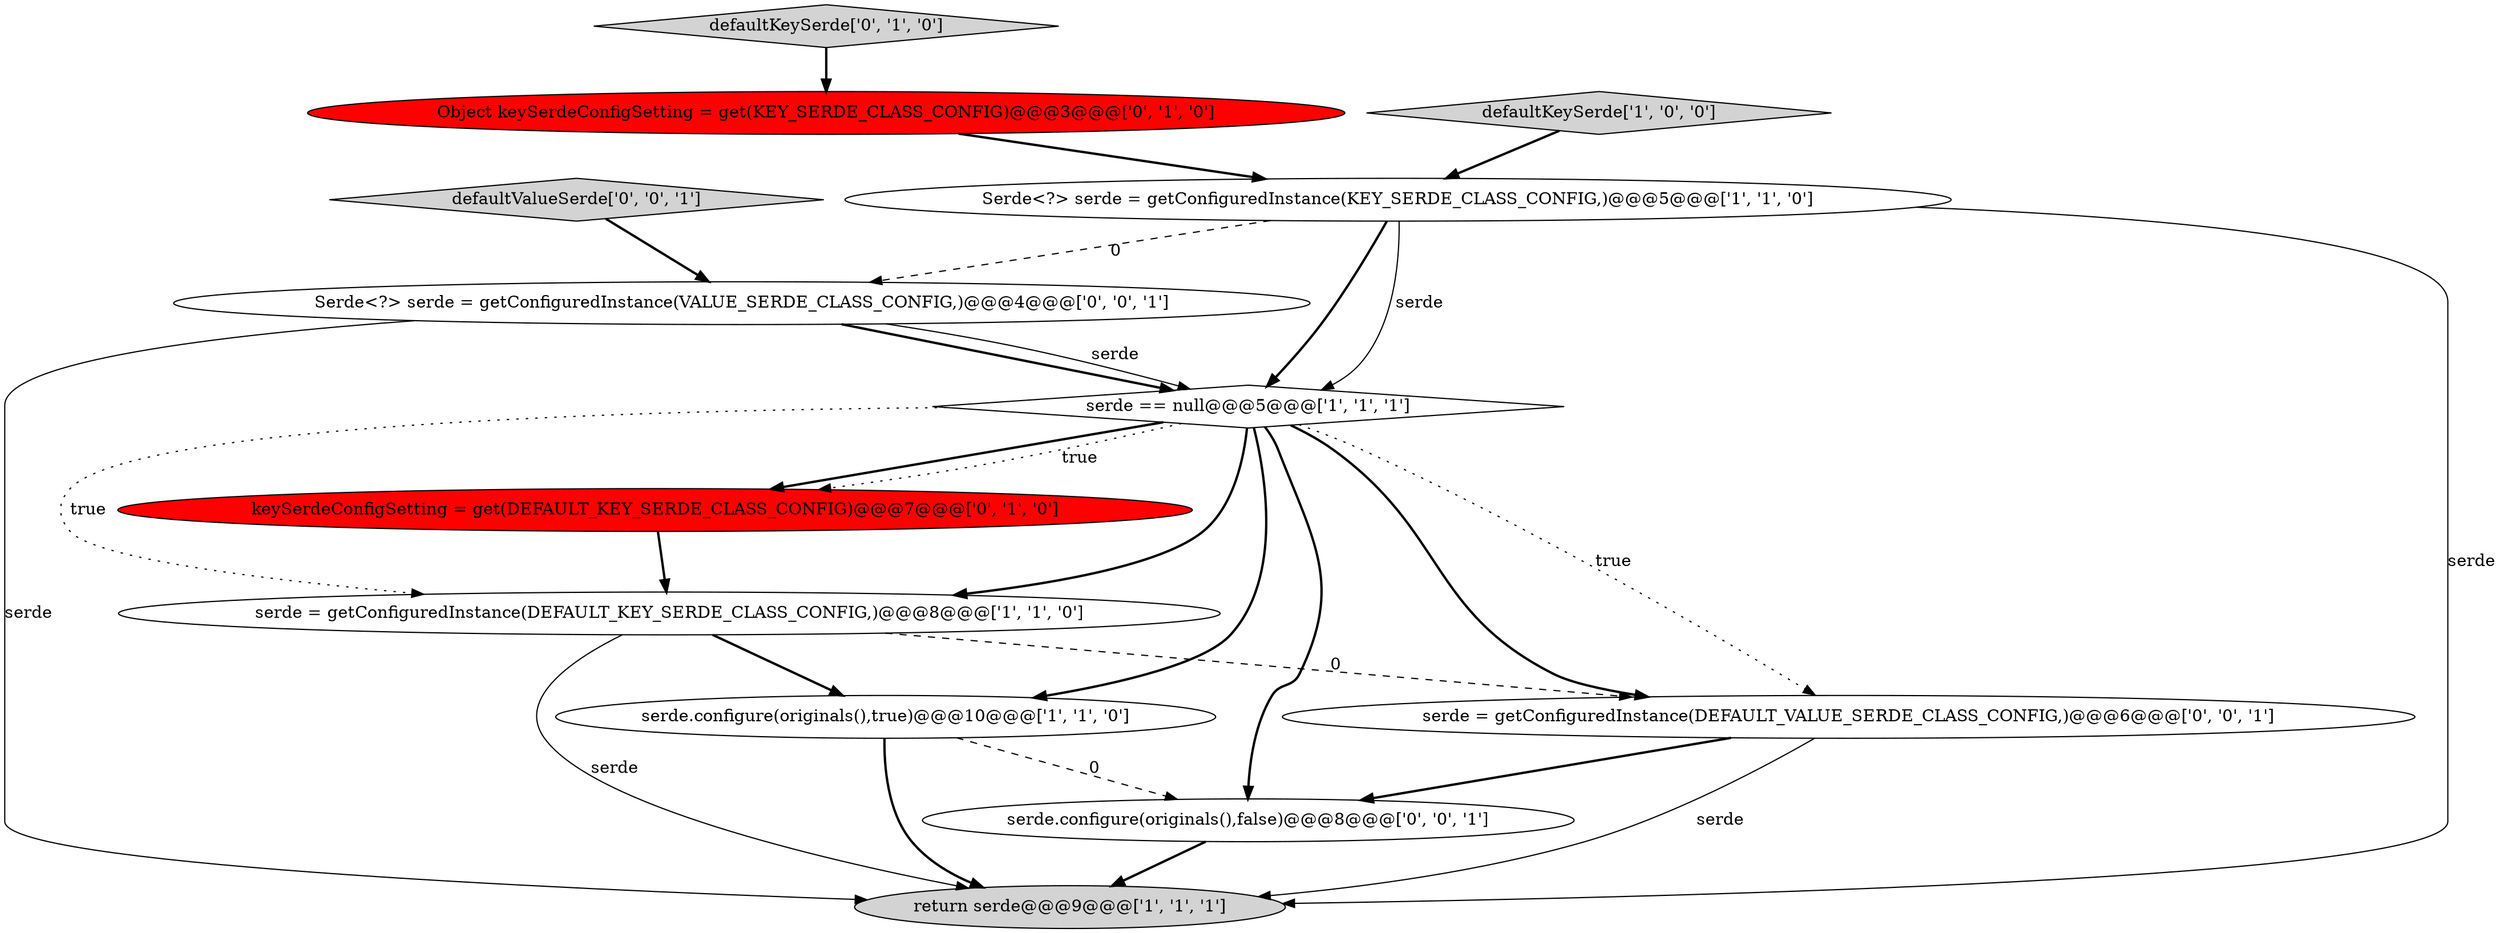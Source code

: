 digraph {
0 [style = filled, label = "serde.configure(originals(),true)@@@10@@@['1', '1', '0']", fillcolor = white, shape = ellipse image = "AAA0AAABBB1BBB"];
4 [style = filled, label = "serde = getConfiguredInstance(DEFAULT_KEY_SERDE_CLASS_CONFIG,)@@@8@@@['1', '1', '0']", fillcolor = white, shape = ellipse image = "AAA0AAABBB1BBB"];
9 [style = filled, label = "serde = getConfiguredInstance(DEFAULT_VALUE_SERDE_CLASS_CONFIG,)@@@6@@@['0', '0', '1']", fillcolor = white, shape = ellipse image = "AAA0AAABBB3BBB"];
8 [style = filled, label = "Object keySerdeConfigSetting = get(KEY_SERDE_CLASS_CONFIG)@@@3@@@['0', '1', '0']", fillcolor = red, shape = ellipse image = "AAA1AAABBB2BBB"];
1 [style = filled, label = "return serde@@@9@@@['1', '1', '1']", fillcolor = lightgray, shape = ellipse image = "AAA0AAABBB1BBB"];
2 [style = filled, label = "serde == null@@@5@@@['1', '1', '1']", fillcolor = white, shape = diamond image = "AAA0AAABBB1BBB"];
6 [style = filled, label = "keySerdeConfigSetting = get(DEFAULT_KEY_SERDE_CLASS_CONFIG)@@@7@@@['0', '1', '0']", fillcolor = red, shape = ellipse image = "AAA1AAABBB2BBB"];
11 [style = filled, label = "Serde<?> serde = getConfiguredInstance(VALUE_SERDE_CLASS_CONFIG,)@@@4@@@['0', '0', '1']", fillcolor = white, shape = ellipse image = "AAA0AAABBB3BBB"];
7 [style = filled, label = "defaultKeySerde['0', '1', '0']", fillcolor = lightgray, shape = diamond image = "AAA0AAABBB2BBB"];
12 [style = filled, label = "serde.configure(originals(),false)@@@8@@@['0', '0', '1']", fillcolor = white, shape = ellipse image = "AAA0AAABBB3BBB"];
5 [style = filled, label = "Serde<?> serde = getConfiguredInstance(KEY_SERDE_CLASS_CONFIG,)@@@5@@@['1', '1', '0']", fillcolor = white, shape = ellipse image = "AAA0AAABBB1BBB"];
3 [style = filled, label = "defaultKeySerde['1', '0', '0']", fillcolor = lightgray, shape = diamond image = "AAA0AAABBB1BBB"];
10 [style = filled, label = "defaultValueSerde['0', '0', '1']", fillcolor = lightgray, shape = diamond image = "AAA0AAABBB3BBB"];
5->2 [style = solid, label="serde"];
9->1 [style = solid, label="serde"];
11->1 [style = solid, label="serde"];
2->6 [style = bold, label=""];
5->1 [style = solid, label="serde"];
2->9 [style = bold, label=""];
0->12 [style = dashed, label="0"];
7->8 [style = bold, label=""];
12->1 [style = bold, label=""];
2->4 [style = bold, label=""];
11->2 [style = bold, label=""];
2->12 [style = bold, label=""];
4->0 [style = bold, label=""];
6->4 [style = bold, label=""];
4->9 [style = dashed, label="0"];
5->2 [style = bold, label=""];
3->5 [style = bold, label=""];
2->0 [style = bold, label=""];
4->1 [style = solid, label="serde"];
2->9 [style = dotted, label="true"];
8->5 [style = bold, label=""];
5->11 [style = dashed, label="0"];
2->6 [style = dotted, label="true"];
0->1 [style = bold, label=""];
2->4 [style = dotted, label="true"];
9->12 [style = bold, label=""];
11->2 [style = solid, label="serde"];
10->11 [style = bold, label=""];
}
